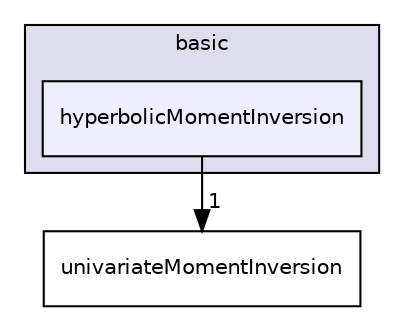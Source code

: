 digraph "hyperbolicMomentInversion" {
  bgcolor=transparent;
  compound=true
  node [ fontsize="10", fontname="Helvetica"];
  edge [ labelfontsize="10", labelfontname="Helvetica"];
  subgraph clusterdir_b57c68eea9442de1941a28876bed1be5 {
    graph [ bgcolor="#ddddee", pencolor="black", label="basic" fontname="Helvetica", fontsize="10", URL="dir_b57c68eea9442de1941a28876bed1be5.html"]
  dir_5f65af1d6cc984be7dee15e2838ef1a7 [shape=box, label="hyperbolicMomentInversion", style="filled", fillcolor="#eeeeff", pencolor="black", URL="dir_5f65af1d6cc984be7dee15e2838ef1a7.html"];
  }
  dir_5d93fb87d5a4d8520d1d58aab7b74357 [shape=box label="univariateMomentInversion" URL="dir_5d93fb87d5a4d8520d1d58aab7b74357.html"];
  dir_5f65af1d6cc984be7dee15e2838ef1a7->dir_5d93fb87d5a4d8520d1d58aab7b74357 [headlabel="1", labeldistance=1.5 headhref="dir_000189_000262.html"];
}
